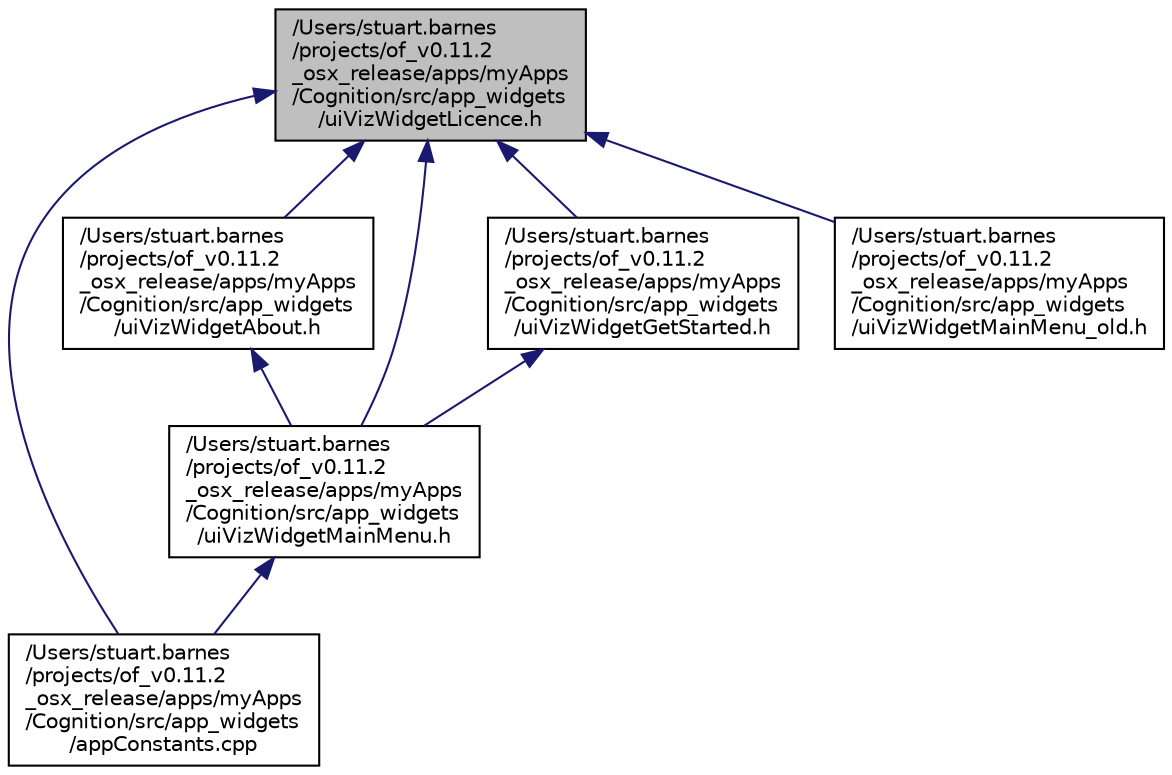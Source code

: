 digraph "/Users/stuart.barnes/projects/of_v0.11.2_osx_release/apps/myApps/Cognition/src/app_widgets/uiVizWidgetLicence.h"
{
 // LATEX_PDF_SIZE
  edge [fontname="Helvetica",fontsize="10",labelfontname="Helvetica",labelfontsize="10"];
  node [fontname="Helvetica",fontsize="10",shape=record];
  Node1 [label="/Users/stuart.barnes\l/projects/of_v0.11.2\l_osx_release/apps/myApps\l/Cognition/src/app_widgets\l/uiVizWidgetLicence.h",height=0.2,width=0.4,color="black", fillcolor="grey75", style="filled", fontcolor="black",tooltip=" "];
  Node1 -> Node2 [dir="back",color="midnightblue",fontsize="10",style="solid",fontname="Helvetica"];
  Node2 [label="/Users/stuart.barnes\l/projects/of_v0.11.2\l_osx_release/apps/myApps\l/Cognition/src/app_widgets\l/appConstants.cpp",height=0.2,width=0.4,color="black", fillcolor="white", style="filled",URL="$appConstants_8cpp.html",tooltip=" "];
  Node1 -> Node3 [dir="back",color="midnightblue",fontsize="10",style="solid",fontname="Helvetica"];
  Node3 [label="/Users/stuart.barnes\l/projects/of_v0.11.2\l_osx_release/apps/myApps\l/Cognition/src/app_widgets\l/uiVizWidgetAbout.h",height=0.2,width=0.4,color="black", fillcolor="white", style="filled",URL="$uiVizWidgetAbout_8h.html",tooltip=" "];
  Node3 -> Node4 [dir="back",color="midnightblue",fontsize="10",style="solid",fontname="Helvetica"];
  Node4 [label="/Users/stuart.barnes\l/projects/of_v0.11.2\l_osx_release/apps/myApps\l/Cognition/src/app_widgets\l/uiVizWidgetMainMenu.h",height=0.2,width=0.4,color="black", fillcolor="white", style="filled",URL="$uiVizWidgetMainMenu_8h.html",tooltip=" "];
  Node4 -> Node2 [dir="back",color="midnightblue",fontsize="10",style="solid",fontname="Helvetica"];
  Node1 -> Node5 [dir="back",color="midnightblue",fontsize="10",style="solid",fontname="Helvetica"];
  Node5 [label="/Users/stuart.barnes\l/projects/of_v0.11.2\l_osx_release/apps/myApps\l/Cognition/src/app_widgets\l/uiVizWidgetGetStarted.h",height=0.2,width=0.4,color="black", fillcolor="white", style="filled",URL="$uiVizWidgetGetStarted_8h.html",tooltip=" "];
  Node5 -> Node4 [dir="back",color="midnightblue",fontsize="10",style="solid",fontname="Helvetica"];
  Node1 -> Node4 [dir="back",color="midnightblue",fontsize="10",style="solid",fontname="Helvetica"];
  Node1 -> Node6 [dir="back",color="midnightblue",fontsize="10",style="solid",fontname="Helvetica"];
  Node6 [label="/Users/stuart.barnes\l/projects/of_v0.11.2\l_osx_release/apps/myApps\l/Cognition/src/app_widgets\l/uiVizWidgetMainMenu_old.h",height=0.2,width=0.4,color="black", fillcolor="white", style="filled",URL="$uiVizWidgetMainMenu__old_8h.html",tooltip=" "];
}
